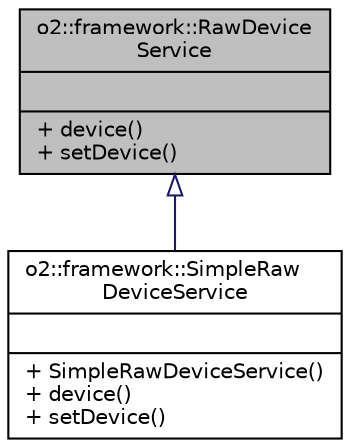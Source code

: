 digraph "o2::framework::RawDeviceService"
{
 // INTERACTIVE_SVG=YES
  bgcolor="transparent";
  edge [fontname="Helvetica",fontsize="10",labelfontname="Helvetica",labelfontsize="10"];
  node [fontname="Helvetica",fontsize="10",shape=record];
  Node1 [label="{o2::framework::RawDevice\lService\n||+ device()\l+ setDevice()\l}",height=0.2,width=0.4,color="black", fillcolor="grey75", style="filled" fontcolor="black"];
  Node1 -> Node2 [dir="back",color="midnightblue",fontsize="10",style="solid",arrowtail="onormal",fontname="Helvetica"];
  Node2 [label="{o2::framework::SimpleRaw\lDeviceService\n||+ SimpleRawDeviceService()\l+ device()\l+ setDevice()\l}",height=0.2,width=0.4,color="black",URL="$da/d30/classo2_1_1framework_1_1SimpleRawDeviceService.html"];
}
